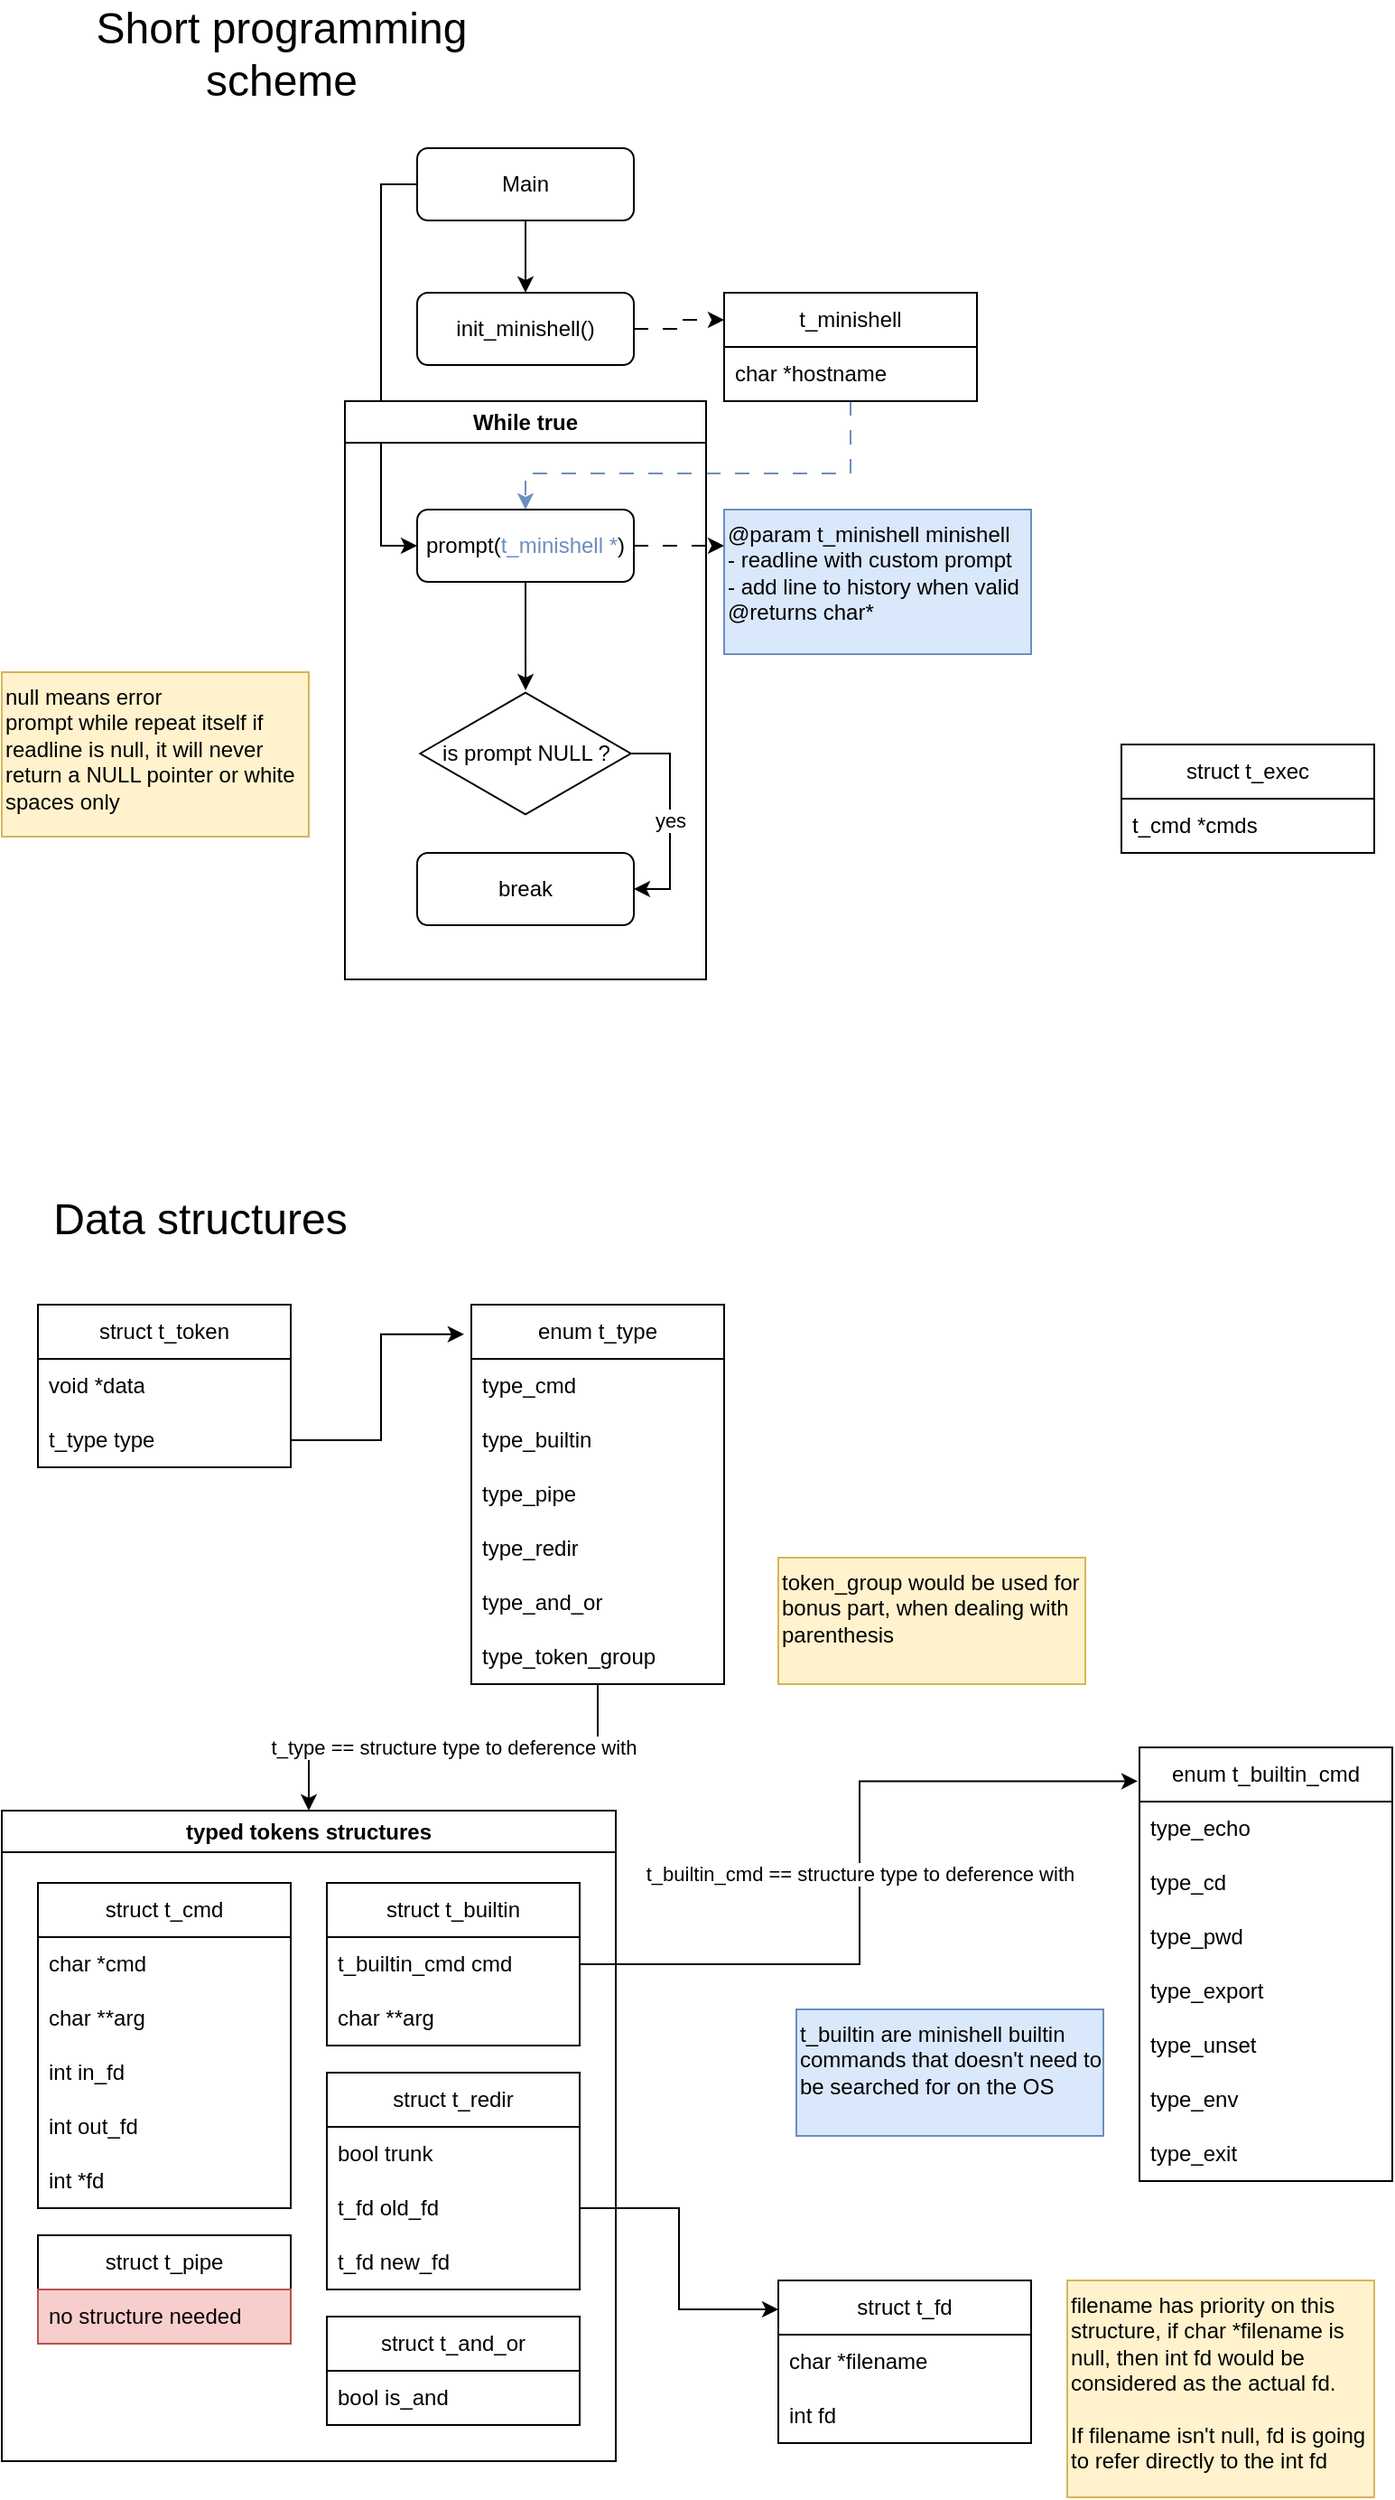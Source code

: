 <mxfile version="24.2.0" type="github">
  <diagram id="C5RBs43oDa-KdzZeNtuy" name="Page-1">
    <mxGraphModel dx="2026" dy="1111" grid="1" gridSize="10" guides="1" tooltips="1" connect="1" arrows="1" fold="1" page="1" pageScale="1" pageWidth="827" pageHeight="1169" math="0" shadow="0">
      <root>
        <mxCell id="WIyWlLk6GJQsqaUBKTNV-0" />
        <mxCell id="WIyWlLk6GJQsqaUBKTNV-1" parent="WIyWlLk6GJQsqaUBKTNV-0" />
        <mxCell id="2lQkK7vniRC7RQrExT-5-12" style="edgeStyle=orthogonalEdgeStyle;rounded=0;orthogonalLoop=1;jettySize=auto;html=1;entryX=0.5;entryY=0;entryDx=0;entryDy=0;" parent="WIyWlLk6GJQsqaUBKTNV-1" source="2lQkK7vniRC7RQrExT-5-0" target="2lQkK7vniRC7RQrExT-5-1" edge="1">
          <mxGeometry relative="1" as="geometry" />
        </mxCell>
        <mxCell id="2lQkK7vniRC7RQrExT-5-15" style="edgeStyle=orthogonalEdgeStyle;rounded=0;orthogonalLoop=1;jettySize=auto;html=1;entryX=0;entryY=0.5;entryDx=0;entryDy=0;" parent="WIyWlLk6GJQsqaUBKTNV-1" source="2lQkK7vniRC7RQrExT-5-0" target="2lQkK7vniRC7RQrExT-5-14" edge="1">
          <mxGeometry relative="1" as="geometry">
            <Array as="points">
              <mxPoint x="230" y="159" />
              <mxPoint x="230" y="359" />
            </Array>
          </mxGeometry>
        </mxCell>
        <mxCell id="2lQkK7vniRC7RQrExT-5-0" value="Main" style="rounded=1;whiteSpace=wrap;html=1;fontSize=12;glass=0;strokeWidth=1;shadow=0;" parent="WIyWlLk6GJQsqaUBKTNV-1" vertex="1">
          <mxGeometry x="250" y="139" width="120" height="40" as="geometry" />
        </mxCell>
        <mxCell id="2lQkK7vniRC7RQrExT-5-7" style="edgeStyle=orthogonalEdgeStyle;rounded=0;orthogonalLoop=1;jettySize=auto;html=1;entryX=0;entryY=0.25;entryDx=0;entryDy=0;dashed=1;dashPattern=8 8;" parent="WIyWlLk6GJQsqaUBKTNV-1" source="2lQkK7vniRC7RQrExT-5-1" target="2lQkK7vniRC7RQrExT-5-3" edge="1">
          <mxGeometry relative="1" as="geometry" />
        </mxCell>
        <mxCell id="2lQkK7vniRC7RQrExT-5-1" value="init_minishell()" style="rounded=1;whiteSpace=wrap;html=1;fontSize=12;glass=0;strokeWidth=1;shadow=0;" parent="WIyWlLk6GJQsqaUBKTNV-1" vertex="1">
          <mxGeometry x="250" y="219" width="120" height="40" as="geometry" />
        </mxCell>
        <mxCell id="2lQkK7vniRC7RQrExT-5-16" style="edgeStyle=orthogonalEdgeStyle;rounded=0;orthogonalLoop=1;jettySize=auto;html=1;entryX=0.5;entryY=0;entryDx=0;entryDy=0;dashed=1;dashPattern=8 8;fillColor=#dae8fc;strokeColor=#6c8ebf;" parent="WIyWlLk6GJQsqaUBKTNV-1" source="2lQkK7vniRC7RQrExT-5-3" target="2lQkK7vniRC7RQrExT-5-14" edge="1">
          <mxGeometry relative="1" as="geometry">
            <Array as="points">
              <mxPoint x="490" y="319" />
              <mxPoint x="310" y="319" />
            </Array>
          </mxGeometry>
        </mxCell>
        <mxCell id="2lQkK7vniRC7RQrExT-5-3" value="t_minishell" style="swimlane;fontStyle=0;childLayout=stackLayout;horizontal=1;startSize=30;horizontalStack=0;resizeParent=1;resizeParentMax=0;resizeLast=0;collapsible=1;marginBottom=0;whiteSpace=wrap;html=1;" parent="WIyWlLk6GJQsqaUBKTNV-1" vertex="1">
          <mxGeometry x="420" y="219" width="140" height="60" as="geometry" />
        </mxCell>
        <mxCell id="2lQkK7vniRC7RQrExT-5-4" value="char *hostname" style="text;strokeColor=none;fillColor=none;align=left;verticalAlign=middle;spacingLeft=4;spacingRight=4;overflow=hidden;points=[[0,0.5],[1,0.5]];portConstraint=eastwest;rotatable=0;whiteSpace=wrap;html=1;" parent="2lQkK7vniRC7RQrExT-5-3" vertex="1">
          <mxGeometry y="30" width="140" height="30" as="geometry" />
        </mxCell>
        <mxCell id="2lQkK7vniRC7RQrExT-5-17" value="&lt;div&gt;@param t_minishell minishell&lt;/div&gt;- readline with custom prompt&lt;div&gt;- add line to history when valid&lt;/div&gt;&lt;div&gt;@returns char*&lt;/div&gt;" style="rounded=0;whiteSpace=wrap;html=1;fillColor=#dae8fc;strokeColor=#6c8ebf;verticalAlign=top;align=left;" parent="WIyWlLk6GJQsqaUBKTNV-1" vertex="1">
          <mxGeometry x="420" y="339" width="170" height="80" as="geometry" />
        </mxCell>
        <mxCell id="2lQkK7vniRC7RQrExT-5-18" value="While true" style="swimlane;whiteSpace=wrap;html=1;" parent="WIyWlLk6GJQsqaUBKTNV-1" vertex="1">
          <mxGeometry x="210" y="279" width="200" height="320" as="geometry" />
        </mxCell>
        <mxCell id="2lQkK7vniRC7RQrExT-5-24" style="edgeStyle=orthogonalEdgeStyle;rounded=0;orthogonalLoop=1;jettySize=auto;html=1;" parent="2lQkK7vniRC7RQrExT-5-18" source="2lQkK7vniRC7RQrExT-5-14" target="2lQkK7vniRC7RQrExT-5-20" edge="1">
          <mxGeometry relative="1" as="geometry" />
        </mxCell>
        <mxCell id="2lQkK7vniRC7RQrExT-5-14" value="prompt(&lt;font color=&quot;#6c8ebf&quot;&gt;t_minishell *&lt;/font&gt;)" style="rounded=1;whiteSpace=wrap;html=1;fontSize=12;glass=0;strokeWidth=1;shadow=0;" parent="2lQkK7vniRC7RQrExT-5-18" vertex="1">
          <mxGeometry x="40" y="60" width="120" height="40" as="geometry" />
        </mxCell>
        <mxCell id="2lQkK7vniRC7RQrExT-5-22" value="yes" style="edgeStyle=orthogonalEdgeStyle;rounded=0;orthogonalLoop=1;jettySize=auto;html=1;entryX=1;entryY=0.5;entryDx=0;entryDy=0;" parent="2lQkK7vniRC7RQrExT-5-18" source="2lQkK7vniRC7RQrExT-5-20" target="2lQkK7vniRC7RQrExT-5-21" edge="1">
          <mxGeometry relative="1" as="geometry">
            <Array as="points">
              <mxPoint x="180" y="195" />
              <mxPoint x="180" y="270" />
            </Array>
          </mxGeometry>
        </mxCell>
        <mxCell id="2lQkK7vniRC7RQrExT-5-20" value="is prompt NULL ?" style="html=1;whiteSpace=wrap;aspect=fixed;shape=isoRectangle;" parent="2lQkK7vniRC7RQrExT-5-18" vertex="1">
          <mxGeometry x="41.66" y="160" width="116.67" height="70" as="geometry" />
        </mxCell>
        <mxCell id="2lQkK7vniRC7RQrExT-5-21" value="break" style="rounded=1;whiteSpace=wrap;html=1;fontSize=12;glass=0;strokeWidth=1;shadow=0;" parent="2lQkK7vniRC7RQrExT-5-18" vertex="1">
          <mxGeometry x="40" y="250" width="120" height="40" as="geometry" />
        </mxCell>
        <mxCell id="2lQkK7vniRC7RQrExT-5-19" style="edgeStyle=orthogonalEdgeStyle;rounded=0;orthogonalLoop=1;jettySize=auto;html=1;entryX=0;entryY=0.25;entryDx=0;entryDy=0;dashed=1;dashPattern=8 8;" parent="WIyWlLk6GJQsqaUBKTNV-1" source="2lQkK7vniRC7RQrExT-5-14" target="2lQkK7vniRC7RQrExT-5-17" edge="1">
          <mxGeometry relative="1" as="geometry" />
        </mxCell>
        <mxCell id="2lQkK7vniRC7RQrExT-5-23" value="null means error&lt;div&gt;prompt while repeat itself if readline is null, it will never return a NULL pointer or white spaces only&lt;/div&gt;" style="rounded=0;whiteSpace=wrap;html=1;fillColor=#fff2cc;strokeColor=#d6b656;verticalAlign=top;align=left;" parent="WIyWlLk6GJQsqaUBKTNV-1" vertex="1">
          <mxGeometry x="20" y="429" width="170" height="91" as="geometry" />
        </mxCell>
        <mxCell id="-bbxTz7FxwwO8PWhE8nF-0" value="struct t_exec" style="swimlane;fontStyle=0;childLayout=stackLayout;horizontal=1;startSize=30;horizontalStack=0;resizeParent=1;resizeParentMax=0;resizeLast=0;collapsible=1;marginBottom=0;whiteSpace=wrap;html=1;" parent="WIyWlLk6GJQsqaUBKTNV-1" vertex="1">
          <mxGeometry x="640" y="469" width="140" height="60" as="geometry" />
        </mxCell>
        <mxCell id="-bbxTz7FxwwO8PWhE8nF-1" value="t_cmd *cmds" style="text;strokeColor=none;fillColor=none;align=left;verticalAlign=middle;spacingLeft=4;spacingRight=4;overflow=hidden;points=[[0,0.5],[1,0.5]];portConstraint=eastwest;rotatable=0;whiteSpace=wrap;html=1;" parent="-bbxTz7FxwwO8PWhE8nF-0" vertex="1">
          <mxGeometry y="30" width="140" height="30" as="geometry" />
        </mxCell>
        <mxCell id="-bbxTz7FxwwO8PWhE8nF-51" value="struct t_token" style="swimlane;fontStyle=0;childLayout=stackLayout;horizontal=1;startSize=30;horizontalStack=0;resizeParent=1;resizeParentMax=0;resizeLast=0;collapsible=1;marginBottom=0;whiteSpace=wrap;html=1;" parent="WIyWlLk6GJQsqaUBKTNV-1" vertex="1">
          <mxGeometry x="40" y="779" width="140" height="90" as="geometry" />
        </mxCell>
        <mxCell id="-bbxTz7FxwwO8PWhE8nF-52" value="void *data" style="text;strokeColor=none;fillColor=none;align=left;verticalAlign=middle;spacingLeft=4;spacingRight=4;overflow=hidden;points=[[0,0.5],[1,0.5]];portConstraint=eastwest;rotatable=0;whiteSpace=wrap;html=1;" parent="-bbxTz7FxwwO8PWhE8nF-51" vertex="1">
          <mxGeometry y="30" width="140" height="30" as="geometry" />
        </mxCell>
        <mxCell id="-bbxTz7FxwwO8PWhE8nF-53" value="t_type type" style="text;strokeColor=none;fillColor=none;align=left;verticalAlign=middle;spacingLeft=4;spacingRight=4;overflow=hidden;points=[[0,0.5],[1,0.5]];portConstraint=eastwest;rotatable=0;whiteSpace=wrap;html=1;" parent="-bbxTz7FxwwO8PWhE8nF-51" vertex="1">
          <mxGeometry y="60" width="140" height="30" as="geometry" />
        </mxCell>
        <mxCell id="u2Jfx3mmx3IdQpPy9aM--47" value="t_type == structure type to deference with" style="edgeStyle=orthogonalEdgeStyle;rounded=0;orthogonalLoop=1;jettySize=auto;html=1;entryX=0.5;entryY=0;entryDx=0;entryDy=0;" edge="1" parent="WIyWlLk6GJQsqaUBKTNV-1" source="u2Jfx3mmx3IdQpPy9aM--0" target="u2Jfx3mmx3IdQpPy9aM--9">
          <mxGeometry relative="1" as="geometry" />
        </mxCell>
        <mxCell id="u2Jfx3mmx3IdQpPy9aM--0" value="enum t_type" style="swimlane;fontStyle=0;childLayout=stackLayout;horizontal=1;startSize=30;horizontalStack=0;resizeParent=1;resizeParentMax=0;resizeLast=0;collapsible=1;marginBottom=0;whiteSpace=wrap;html=1;" vertex="1" parent="WIyWlLk6GJQsqaUBKTNV-1">
          <mxGeometry x="280" y="779" width="140" height="210" as="geometry" />
        </mxCell>
        <mxCell id="u2Jfx3mmx3IdQpPy9aM--1" value="type_cmd" style="text;strokeColor=none;fillColor=none;align=left;verticalAlign=middle;spacingLeft=4;spacingRight=4;overflow=hidden;points=[[0,0.5],[1,0.5]];portConstraint=eastwest;rotatable=0;whiteSpace=wrap;html=1;" vertex="1" parent="u2Jfx3mmx3IdQpPy9aM--0">
          <mxGeometry y="30" width="140" height="30" as="geometry" />
        </mxCell>
        <mxCell id="u2Jfx3mmx3IdQpPy9aM--4" value="type_builtin" style="text;strokeColor=none;fillColor=none;align=left;verticalAlign=middle;spacingLeft=4;spacingRight=4;overflow=hidden;points=[[0,0.5],[1,0.5]];portConstraint=eastwest;rotatable=0;whiteSpace=wrap;html=1;" vertex="1" parent="u2Jfx3mmx3IdQpPy9aM--0">
          <mxGeometry y="60" width="140" height="30" as="geometry" />
        </mxCell>
        <mxCell id="u2Jfx3mmx3IdQpPy9aM--5" value="type_pipe" style="text;strokeColor=none;fillColor=none;align=left;verticalAlign=middle;spacingLeft=4;spacingRight=4;overflow=hidden;points=[[0,0.5],[1,0.5]];portConstraint=eastwest;rotatable=0;whiteSpace=wrap;html=1;" vertex="1" parent="u2Jfx3mmx3IdQpPy9aM--0">
          <mxGeometry y="90" width="140" height="30" as="geometry" />
        </mxCell>
        <mxCell id="u2Jfx3mmx3IdQpPy9aM--6" value="type_redir" style="text;strokeColor=none;fillColor=none;align=left;verticalAlign=middle;spacingLeft=4;spacingRight=4;overflow=hidden;points=[[0,0.5],[1,0.5]];portConstraint=eastwest;rotatable=0;whiteSpace=wrap;html=1;" vertex="1" parent="u2Jfx3mmx3IdQpPy9aM--0">
          <mxGeometry y="120" width="140" height="30" as="geometry" />
        </mxCell>
        <mxCell id="u2Jfx3mmx3IdQpPy9aM--7" value="type_and_or" style="text;strokeColor=none;fillColor=none;align=left;verticalAlign=middle;spacingLeft=4;spacingRight=4;overflow=hidden;points=[[0,0.5],[1,0.5]];portConstraint=eastwest;rotatable=0;whiteSpace=wrap;html=1;" vertex="1" parent="u2Jfx3mmx3IdQpPy9aM--0">
          <mxGeometry y="150" width="140" height="30" as="geometry" />
        </mxCell>
        <mxCell id="u2Jfx3mmx3IdQpPy9aM--49" value="type_token_group" style="text;strokeColor=none;fillColor=none;align=left;verticalAlign=middle;spacingLeft=4;spacingRight=4;overflow=hidden;points=[[0,0.5],[1,0.5]];portConstraint=eastwest;rotatable=0;whiteSpace=wrap;html=1;" vertex="1" parent="u2Jfx3mmx3IdQpPy9aM--0">
          <mxGeometry y="180" width="140" height="30" as="geometry" />
        </mxCell>
        <mxCell id="u2Jfx3mmx3IdQpPy9aM--8" value="" style="endArrow=classic;html=1;rounded=0;entryX=-0.029;entryY=0.078;entryDx=0;entryDy=0;entryPerimeter=0;exitX=1;exitY=0.5;exitDx=0;exitDy=0;edgeStyle=orthogonalEdgeStyle;" edge="1" parent="WIyWlLk6GJQsqaUBKTNV-1" source="-bbxTz7FxwwO8PWhE8nF-53" target="u2Jfx3mmx3IdQpPy9aM--0">
          <mxGeometry width="50" height="50" relative="1" as="geometry">
            <mxPoint x="620" y="939" as="sourcePoint" />
            <mxPoint x="670" y="889" as="targetPoint" />
          </mxGeometry>
        </mxCell>
        <mxCell id="u2Jfx3mmx3IdQpPy9aM--9" value="typed tokens structures" style="swimlane;whiteSpace=wrap;html=1;" vertex="1" parent="WIyWlLk6GJQsqaUBKTNV-1">
          <mxGeometry x="20" y="1059" width="340" height="360" as="geometry" />
        </mxCell>
        <mxCell id="-bbxTz7FxwwO8PWhE8nF-19" value="struct t_cmd" style="swimlane;fontStyle=0;childLayout=stackLayout;horizontal=1;startSize=30;horizontalStack=0;resizeParent=1;resizeParentMax=0;resizeLast=0;collapsible=1;marginBottom=0;whiteSpace=wrap;html=1;" parent="u2Jfx3mmx3IdQpPy9aM--9" vertex="1">
          <mxGeometry x="20" y="40" width="140" height="180" as="geometry" />
        </mxCell>
        <mxCell id="-bbxTz7FxwwO8PWhE8nF-20" value="char *cmd" style="text;strokeColor=none;fillColor=none;align=left;verticalAlign=middle;spacingLeft=4;spacingRight=4;overflow=hidden;points=[[0,0.5],[1,0.5]];portConstraint=eastwest;rotatable=0;whiteSpace=wrap;html=1;" parent="-bbxTz7FxwwO8PWhE8nF-19" vertex="1">
          <mxGeometry y="30" width="140" height="30" as="geometry" />
        </mxCell>
        <mxCell id="-bbxTz7FxwwO8PWhE8nF-21" value="char **arg" style="text;strokeColor=none;fillColor=none;align=left;verticalAlign=middle;spacingLeft=4;spacingRight=4;overflow=hidden;points=[[0,0.5],[1,0.5]];portConstraint=eastwest;rotatable=0;whiteSpace=wrap;html=1;" parent="-bbxTz7FxwwO8PWhE8nF-19" vertex="1">
          <mxGeometry y="60" width="140" height="30" as="geometry" />
        </mxCell>
        <mxCell id="-bbxTz7FxwwO8PWhE8nF-22" value="int in_fd" style="text;strokeColor=none;fillColor=none;align=left;verticalAlign=middle;spacingLeft=4;spacingRight=4;overflow=hidden;points=[[0,0.5],[1,0.5]];portConstraint=eastwest;rotatable=0;whiteSpace=wrap;html=1;" parent="-bbxTz7FxwwO8PWhE8nF-19" vertex="1">
          <mxGeometry y="90" width="140" height="30" as="geometry" />
        </mxCell>
        <mxCell id="-bbxTz7FxwwO8PWhE8nF-23" value="int out_fd" style="text;strokeColor=none;fillColor=none;align=left;verticalAlign=middle;spacingLeft=4;spacingRight=4;overflow=hidden;points=[[0,0.5],[1,0.5]];portConstraint=eastwest;rotatable=0;whiteSpace=wrap;html=1;" parent="-bbxTz7FxwwO8PWhE8nF-19" vertex="1">
          <mxGeometry y="120" width="140" height="30" as="geometry" />
        </mxCell>
        <mxCell id="-bbxTz7FxwwO8PWhE8nF-24" value="int *fd" style="text;strokeColor=none;fillColor=none;align=left;verticalAlign=middle;spacingLeft=4;spacingRight=4;overflow=hidden;points=[[0,0.5],[1,0.5]];portConstraint=eastwest;rotatable=0;whiteSpace=wrap;html=1;" parent="-bbxTz7FxwwO8PWhE8nF-19" vertex="1">
          <mxGeometry y="150" width="140" height="30" as="geometry" />
        </mxCell>
        <mxCell id="-bbxTz7FxwwO8PWhE8nF-45" value="struct t_builtin" style="swimlane;fontStyle=0;childLayout=stackLayout;horizontal=1;startSize=30;horizontalStack=0;resizeParent=1;resizeParentMax=0;resizeLast=0;collapsible=1;marginBottom=0;whiteSpace=wrap;html=1;" parent="u2Jfx3mmx3IdQpPy9aM--9" vertex="1">
          <mxGeometry x="180" y="40" width="140" height="90" as="geometry" />
        </mxCell>
        <mxCell id="-bbxTz7FxwwO8PWhE8nF-46" value="t_builtin_cmd cmd" style="text;strokeColor=none;fillColor=none;align=left;verticalAlign=middle;spacingLeft=4;spacingRight=4;overflow=hidden;points=[[0,0.5],[1,0.5]];portConstraint=eastwest;rotatable=0;whiteSpace=wrap;html=1;" parent="-bbxTz7FxwwO8PWhE8nF-45" vertex="1">
          <mxGeometry y="30" width="140" height="30" as="geometry" />
        </mxCell>
        <mxCell id="-bbxTz7FxwwO8PWhE8nF-47" value="char **arg" style="text;strokeColor=none;fillColor=none;align=left;verticalAlign=middle;spacingLeft=4;spacingRight=4;overflow=hidden;points=[[0,0.5],[1,0.5]];portConstraint=eastwest;rotatable=0;whiteSpace=wrap;html=1;" parent="-bbxTz7FxwwO8PWhE8nF-45" vertex="1">
          <mxGeometry y="60" width="140" height="30" as="geometry" />
        </mxCell>
        <mxCell id="u2Jfx3mmx3IdQpPy9aM--11" value="struct t_pipe" style="swimlane;fontStyle=0;childLayout=stackLayout;horizontal=1;startSize=30;horizontalStack=0;resizeParent=1;resizeParentMax=0;resizeLast=0;collapsible=1;marginBottom=0;whiteSpace=wrap;html=1;" vertex="1" parent="u2Jfx3mmx3IdQpPy9aM--9">
          <mxGeometry x="20" y="235" width="140" height="60" as="geometry" />
        </mxCell>
        <mxCell id="u2Jfx3mmx3IdQpPy9aM--16" value="no structure needed" style="text;strokeColor=#b85450;fillColor=#f8cecc;align=left;verticalAlign=middle;spacingLeft=4;spacingRight=4;overflow=hidden;points=[[0,0.5],[1,0.5]];portConstraint=eastwest;rotatable=0;whiteSpace=wrap;html=1;" vertex="1" parent="u2Jfx3mmx3IdQpPy9aM--11">
          <mxGeometry y="30" width="140" height="30" as="geometry" />
        </mxCell>
        <mxCell id="u2Jfx3mmx3IdQpPy9aM--17" value="struct t_redir" style="swimlane;fontStyle=0;childLayout=stackLayout;horizontal=1;startSize=30;horizontalStack=0;resizeParent=1;resizeParentMax=0;resizeLast=0;collapsible=1;marginBottom=0;whiteSpace=wrap;html=1;" vertex="1" parent="u2Jfx3mmx3IdQpPy9aM--9">
          <mxGeometry x="180" y="145" width="140" height="120" as="geometry" />
        </mxCell>
        <mxCell id="u2Jfx3mmx3IdQpPy9aM--32" value="bool trunk" style="text;strokeColor=none;fillColor=none;align=left;verticalAlign=middle;spacingLeft=4;spacingRight=4;overflow=hidden;points=[[0,0.5],[1,0.5]];portConstraint=eastwest;rotatable=0;whiteSpace=wrap;html=1;" vertex="1" parent="u2Jfx3mmx3IdQpPy9aM--17">
          <mxGeometry y="30" width="140" height="30" as="geometry" />
        </mxCell>
        <mxCell id="u2Jfx3mmx3IdQpPy9aM--18" value="t_fd old_fd" style="text;strokeColor=none;fillColor=none;align=left;verticalAlign=middle;spacingLeft=4;spacingRight=4;overflow=hidden;points=[[0,0.5],[1,0.5]];portConstraint=eastwest;rotatable=0;whiteSpace=wrap;html=1;" vertex="1" parent="u2Jfx3mmx3IdQpPy9aM--17">
          <mxGeometry y="60" width="140" height="30" as="geometry" />
        </mxCell>
        <mxCell id="u2Jfx3mmx3IdQpPy9aM--19" value="t_fd new_fd" style="text;strokeColor=none;fillColor=none;align=left;verticalAlign=middle;spacingLeft=4;spacingRight=4;overflow=hidden;points=[[0,0.5],[1,0.5]];portConstraint=eastwest;rotatable=0;whiteSpace=wrap;html=1;" vertex="1" parent="u2Jfx3mmx3IdQpPy9aM--17">
          <mxGeometry y="90" width="140" height="30" as="geometry" />
        </mxCell>
        <mxCell id="u2Jfx3mmx3IdQpPy9aM--20" value="struct t_and_or" style="swimlane;fontStyle=0;childLayout=stackLayout;horizontal=1;startSize=30;horizontalStack=0;resizeParent=1;resizeParentMax=0;resizeLast=0;collapsible=1;marginBottom=0;whiteSpace=wrap;html=1;" vertex="1" parent="u2Jfx3mmx3IdQpPy9aM--9">
          <mxGeometry x="180" y="280" width="140" height="60" as="geometry" />
        </mxCell>
        <mxCell id="u2Jfx3mmx3IdQpPy9aM--21" value="bool is_and" style="text;strokeColor=none;fillColor=none;align=left;verticalAlign=middle;spacingLeft=4;spacingRight=4;overflow=hidden;points=[[0,0.5],[1,0.5]];portConstraint=eastwest;rotatable=0;whiteSpace=wrap;html=1;" vertex="1" parent="u2Jfx3mmx3IdQpPy9aM--20">
          <mxGeometry y="30" width="140" height="30" as="geometry" />
        </mxCell>
        <mxCell id="u2Jfx3mmx3IdQpPy9aM--24" value="enum t_builtin_cmd" style="swimlane;fontStyle=0;childLayout=stackLayout;horizontal=1;startSize=30;horizontalStack=0;resizeParent=1;resizeParentMax=0;resizeLast=0;collapsible=1;marginBottom=0;whiteSpace=wrap;html=1;" vertex="1" parent="WIyWlLk6GJQsqaUBKTNV-1">
          <mxGeometry x="650" y="1024" width="140" height="240" as="geometry" />
        </mxCell>
        <mxCell id="u2Jfx3mmx3IdQpPy9aM--25" value="type_echo" style="text;strokeColor=none;fillColor=none;align=left;verticalAlign=middle;spacingLeft=4;spacingRight=4;overflow=hidden;points=[[0,0.5],[1,0.5]];portConstraint=eastwest;rotatable=0;whiteSpace=wrap;html=1;" vertex="1" parent="u2Jfx3mmx3IdQpPy9aM--24">
          <mxGeometry y="30" width="140" height="30" as="geometry" />
        </mxCell>
        <mxCell id="u2Jfx3mmx3IdQpPy9aM--39" value="type_cd" style="text;strokeColor=none;fillColor=none;align=left;verticalAlign=middle;spacingLeft=4;spacingRight=4;overflow=hidden;points=[[0,0.5],[1,0.5]];portConstraint=eastwest;rotatable=0;whiteSpace=wrap;html=1;" vertex="1" parent="u2Jfx3mmx3IdQpPy9aM--24">
          <mxGeometry y="60" width="140" height="30" as="geometry" />
        </mxCell>
        <mxCell id="u2Jfx3mmx3IdQpPy9aM--40" value="type_pwd" style="text;strokeColor=none;fillColor=none;align=left;verticalAlign=middle;spacingLeft=4;spacingRight=4;overflow=hidden;points=[[0,0.5],[1,0.5]];portConstraint=eastwest;rotatable=0;whiteSpace=wrap;html=1;" vertex="1" parent="u2Jfx3mmx3IdQpPy9aM--24">
          <mxGeometry y="90" width="140" height="30" as="geometry" />
        </mxCell>
        <mxCell id="u2Jfx3mmx3IdQpPy9aM--41" value="type_export" style="text;strokeColor=none;fillColor=none;align=left;verticalAlign=middle;spacingLeft=4;spacingRight=4;overflow=hidden;points=[[0,0.5],[1,0.5]];portConstraint=eastwest;rotatable=0;whiteSpace=wrap;html=1;" vertex="1" parent="u2Jfx3mmx3IdQpPy9aM--24">
          <mxGeometry y="120" width="140" height="30" as="geometry" />
        </mxCell>
        <mxCell id="u2Jfx3mmx3IdQpPy9aM--42" value="type_unset" style="text;strokeColor=none;fillColor=none;align=left;verticalAlign=middle;spacingLeft=4;spacingRight=4;overflow=hidden;points=[[0,0.5],[1,0.5]];portConstraint=eastwest;rotatable=0;whiteSpace=wrap;html=1;" vertex="1" parent="u2Jfx3mmx3IdQpPy9aM--24">
          <mxGeometry y="150" width="140" height="30" as="geometry" />
        </mxCell>
        <mxCell id="u2Jfx3mmx3IdQpPy9aM--43" value="type_env" style="text;strokeColor=none;fillColor=none;align=left;verticalAlign=middle;spacingLeft=4;spacingRight=4;overflow=hidden;points=[[0,0.5],[1,0.5]];portConstraint=eastwest;rotatable=0;whiteSpace=wrap;html=1;" vertex="1" parent="u2Jfx3mmx3IdQpPy9aM--24">
          <mxGeometry y="180" width="140" height="30" as="geometry" />
        </mxCell>
        <mxCell id="u2Jfx3mmx3IdQpPy9aM--44" value="type_exit" style="text;strokeColor=none;fillColor=none;align=left;verticalAlign=middle;spacingLeft=4;spacingRight=4;overflow=hidden;points=[[0,0.5],[1,0.5]];portConstraint=eastwest;rotatable=0;whiteSpace=wrap;html=1;" vertex="1" parent="u2Jfx3mmx3IdQpPy9aM--24">
          <mxGeometry y="210" width="140" height="30" as="geometry" />
        </mxCell>
        <mxCell id="u2Jfx3mmx3IdQpPy9aM--31" value="t_builtin_cmd == structure type to deference with" style="edgeStyle=orthogonalEdgeStyle;rounded=0;orthogonalLoop=1;jettySize=auto;html=1;entryX=-0.007;entryY=0.078;entryDx=0;entryDy=0;entryPerimeter=0;" edge="1" parent="WIyWlLk6GJQsqaUBKTNV-1" source="-bbxTz7FxwwO8PWhE8nF-46" target="u2Jfx3mmx3IdQpPy9aM--24">
          <mxGeometry relative="1" as="geometry" />
        </mxCell>
        <mxCell id="u2Jfx3mmx3IdQpPy9aM--33" value="struct t_fd" style="swimlane;fontStyle=0;childLayout=stackLayout;horizontal=1;startSize=30;horizontalStack=0;resizeParent=1;resizeParentMax=0;resizeLast=0;collapsible=1;marginBottom=0;whiteSpace=wrap;html=1;" vertex="1" parent="WIyWlLk6GJQsqaUBKTNV-1">
          <mxGeometry x="450" y="1319" width="140" height="90" as="geometry" />
        </mxCell>
        <mxCell id="u2Jfx3mmx3IdQpPy9aM--37" value="char *filename" style="text;strokeColor=none;fillColor=none;align=left;verticalAlign=middle;spacingLeft=4;spacingRight=4;overflow=hidden;points=[[0,0.5],[1,0.5]];portConstraint=eastwest;rotatable=0;whiteSpace=wrap;html=1;" vertex="1" parent="u2Jfx3mmx3IdQpPy9aM--33">
          <mxGeometry y="30" width="140" height="30" as="geometry" />
        </mxCell>
        <mxCell id="u2Jfx3mmx3IdQpPy9aM--36" value="int fd" style="text;strokeColor=none;fillColor=none;align=left;verticalAlign=middle;spacingLeft=4;spacingRight=4;overflow=hidden;points=[[0,0.5],[1,0.5]];portConstraint=eastwest;rotatable=0;whiteSpace=wrap;html=1;" vertex="1" parent="u2Jfx3mmx3IdQpPy9aM--33">
          <mxGeometry y="60" width="140" height="30" as="geometry" />
        </mxCell>
        <mxCell id="u2Jfx3mmx3IdQpPy9aM--38" value="filename has priority on this structure, if char *filename is null, then int fd would be considered as the actual fd.&lt;div&gt;&lt;br&gt;&lt;/div&gt;&lt;div&gt;If filename isn&#39;t null, fd is going to refer directly to the int fd&lt;/div&gt;" style="rounded=0;whiteSpace=wrap;html=1;fillColor=#fff2cc;strokeColor=#d6b656;verticalAlign=top;align=left;" vertex="1" parent="WIyWlLk6GJQsqaUBKTNV-1">
          <mxGeometry x="610" y="1319" width="170" height="120" as="geometry" />
        </mxCell>
        <mxCell id="u2Jfx3mmx3IdQpPy9aM--45" value="Data structures" style="text;html=1;align=center;verticalAlign=middle;whiteSpace=wrap;rounded=0;fontSize=24;" vertex="1" parent="WIyWlLk6GJQsqaUBKTNV-1">
          <mxGeometry x="40" y="704" width="180" height="55" as="geometry" />
        </mxCell>
        <mxCell id="u2Jfx3mmx3IdQpPy9aM--48" style="edgeStyle=orthogonalEdgeStyle;rounded=0;orthogonalLoop=1;jettySize=auto;html=1;entryX=0;entryY=0.178;entryDx=0;entryDy=0;entryPerimeter=0;" edge="1" parent="WIyWlLk6GJQsqaUBKTNV-1" source="u2Jfx3mmx3IdQpPy9aM--18" target="u2Jfx3mmx3IdQpPy9aM--33">
          <mxGeometry relative="1" as="geometry" />
        </mxCell>
        <mxCell id="u2Jfx3mmx3IdQpPy9aM--50" value="token_group would be used for bonus part, when dealing with parenthesis" style="rounded=0;whiteSpace=wrap;html=1;fillColor=#fff2cc;strokeColor=#d6b656;verticalAlign=top;align=left;" vertex="1" parent="WIyWlLk6GJQsqaUBKTNV-1">
          <mxGeometry x="450" y="919" width="170" height="70" as="geometry" />
        </mxCell>
        <mxCell id="u2Jfx3mmx3IdQpPy9aM--51" value="t_builtin are minishell builtin commands that doesn&#39;t need to be searched for on the OS" style="rounded=0;whiteSpace=wrap;html=1;fillColor=#dae8fc;strokeColor=#6c8ebf;verticalAlign=top;align=left;" vertex="1" parent="WIyWlLk6GJQsqaUBKTNV-1">
          <mxGeometry x="460" y="1169" width="170" height="70" as="geometry" />
        </mxCell>
        <mxCell id="u2Jfx3mmx3IdQpPy9aM--52" value="Short programming scheme" style="text;html=1;align=center;verticalAlign=middle;whiteSpace=wrap;rounded=0;fontSize=24;" vertex="1" parent="WIyWlLk6GJQsqaUBKTNV-1">
          <mxGeometry x="50" y="59" width="250" height="55" as="geometry" />
        </mxCell>
      </root>
    </mxGraphModel>
  </diagram>
</mxfile>
